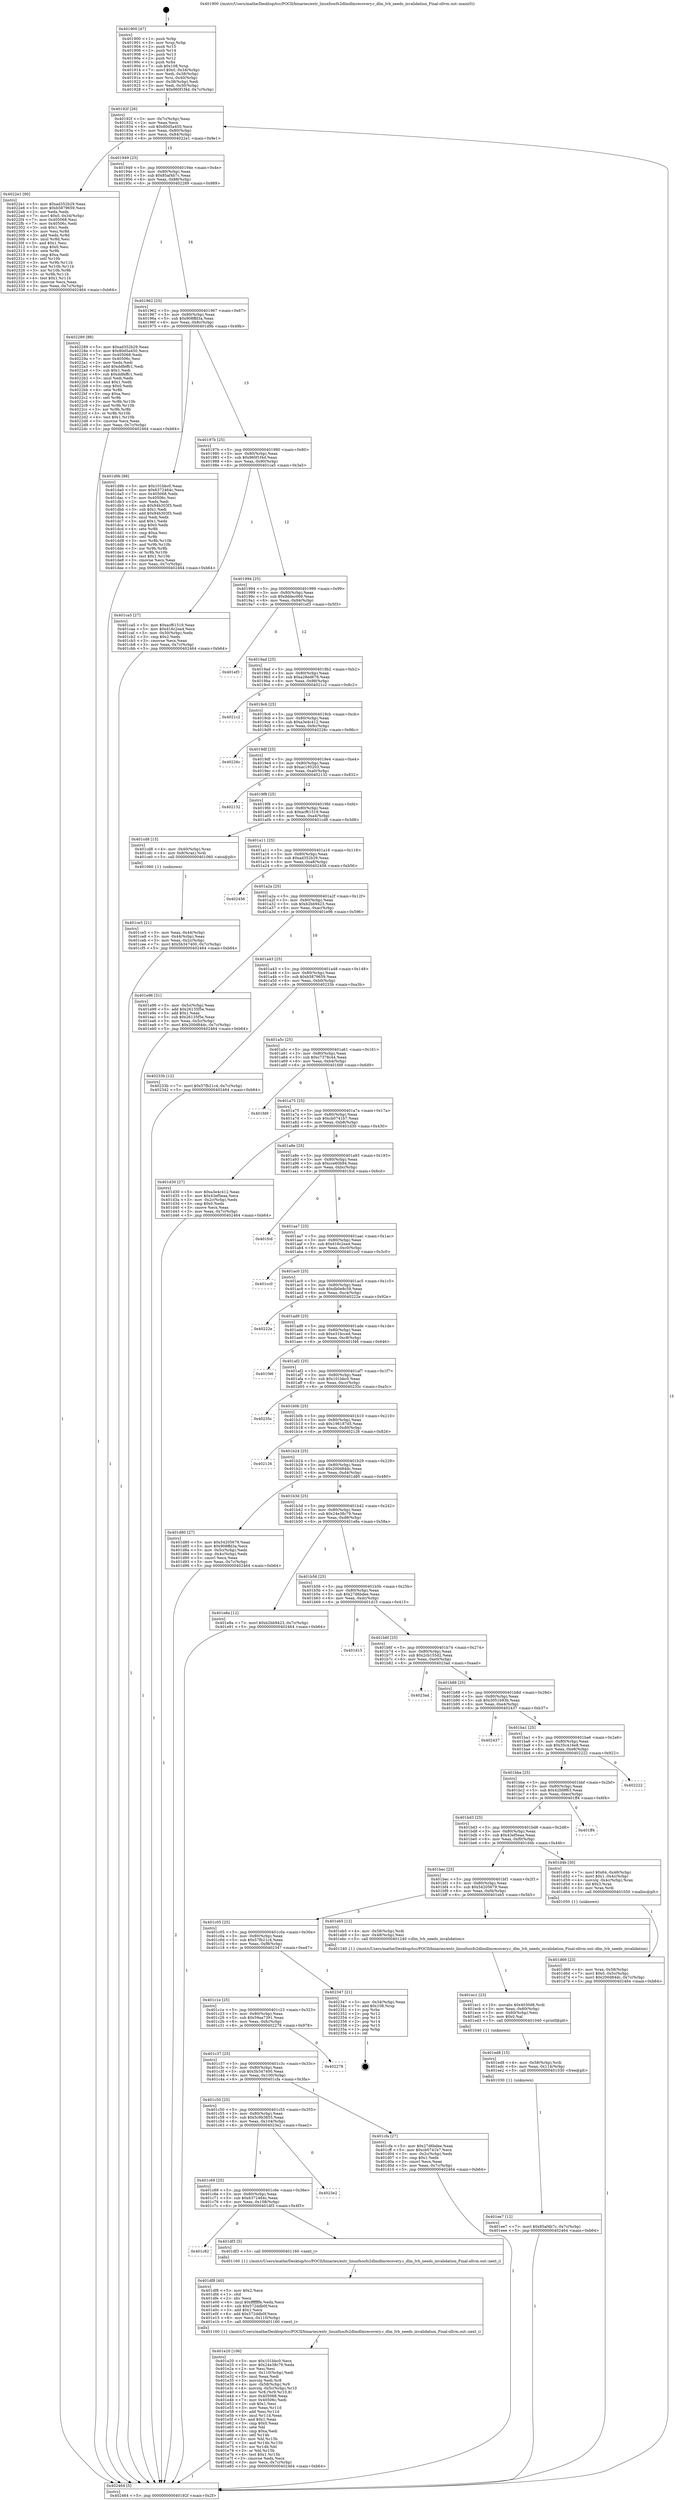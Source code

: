 digraph "0x401900" {
  label = "0x401900 (/mnt/c/Users/mathe/Desktop/tcc/POCII/binaries/extr_linuxfsocfs2dlmdlmrecovery.c_dlm_lvb_needs_invalidation_Final-ollvm.out::main(0))"
  labelloc = "t"
  node[shape=record]

  Entry [label="",width=0.3,height=0.3,shape=circle,fillcolor=black,style=filled]
  "0x40192f" [label="{
     0x40192f [26]\l
     | [instrs]\l
     &nbsp;&nbsp;0x40192f \<+3\>: mov -0x7c(%rbp),%eax\l
     &nbsp;&nbsp;0x401932 \<+2\>: mov %eax,%ecx\l
     &nbsp;&nbsp;0x401934 \<+6\>: sub $0x80d5a450,%ecx\l
     &nbsp;&nbsp;0x40193a \<+3\>: mov %eax,-0x80(%rbp)\l
     &nbsp;&nbsp;0x40193d \<+6\>: mov %ecx,-0x84(%rbp)\l
     &nbsp;&nbsp;0x401943 \<+6\>: je 00000000004022e1 \<main+0x9e1\>\l
  }"]
  "0x4022e1" [label="{
     0x4022e1 [90]\l
     | [instrs]\l
     &nbsp;&nbsp;0x4022e1 \<+5\>: mov $0xad352b29,%eax\l
     &nbsp;&nbsp;0x4022e6 \<+5\>: mov $0xb5879659,%ecx\l
     &nbsp;&nbsp;0x4022eb \<+2\>: xor %edx,%edx\l
     &nbsp;&nbsp;0x4022ed \<+7\>: movl $0x0,-0x34(%rbp)\l
     &nbsp;&nbsp;0x4022f4 \<+7\>: mov 0x405068,%esi\l
     &nbsp;&nbsp;0x4022fb \<+7\>: mov 0x40506c,%edi\l
     &nbsp;&nbsp;0x402302 \<+3\>: sub $0x1,%edx\l
     &nbsp;&nbsp;0x402305 \<+3\>: mov %esi,%r8d\l
     &nbsp;&nbsp;0x402308 \<+3\>: add %edx,%r8d\l
     &nbsp;&nbsp;0x40230b \<+4\>: imul %r8d,%esi\l
     &nbsp;&nbsp;0x40230f \<+3\>: and $0x1,%esi\l
     &nbsp;&nbsp;0x402312 \<+3\>: cmp $0x0,%esi\l
     &nbsp;&nbsp;0x402315 \<+4\>: sete %r9b\l
     &nbsp;&nbsp;0x402319 \<+3\>: cmp $0xa,%edi\l
     &nbsp;&nbsp;0x40231c \<+4\>: setl %r10b\l
     &nbsp;&nbsp;0x402320 \<+3\>: mov %r9b,%r11b\l
     &nbsp;&nbsp;0x402323 \<+3\>: and %r10b,%r11b\l
     &nbsp;&nbsp;0x402326 \<+3\>: xor %r10b,%r9b\l
     &nbsp;&nbsp;0x402329 \<+3\>: or %r9b,%r11b\l
     &nbsp;&nbsp;0x40232c \<+4\>: test $0x1,%r11b\l
     &nbsp;&nbsp;0x402330 \<+3\>: cmovne %ecx,%eax\l
     &nbsp;&nbsp;0x402333 \<+3\>: mov %eax,-0x7c(%rbp)\l
     &nbsp;&nbsp;0x402336 \<+5\>: jmp 0000000000402464 \<main+0xb64\>\l
  }"]
  "0x401949" [label="{
     0x401949 [25]\l
     | [instrs]\l
     &nbsp;&nbsp;0x401949 \<+5\>: jmp 000000000040194e \<main+0x4e\>\l
     &nbsp;&nbsp;0x40194e \<+3\>: mov -0x80(%rbp),%eax\l
     &nbsp;&nbsp;0x401951 \<+5\>: sub $0x85af4b7c,%eax\l
     &nbsp;&nbsp;0x401956 \<+6\>: mov %eax,-0x88(%rbp)\l
     &nbsp;&nbsp;0x40195c \<+6\>: je 0000000000402289 \<main+0x989\>\l
  }"]
  Exit [label="",width=0.3,height=0.3,shape=circle,fillcolor=black,style=filled,peripheries=2]
  "0x402289" [label="{
     0x402289 [88]\l
     | [instrs]\l
     &nbsp;&nbsp;0x402289 \<+5\>: mov $0xad352b29,%eax\l
     &nbsp;&nbsp;0x40228e \<+5\>: mov $0x80d5a450,%ecx\l
     &nbsp;&nbsp;0x402293 \<+7\>: mov 0x405068,%edx\l
     &nbsp;&nbsp;0x40229a \<+7\>: mov 0x40506c,%esi\l
     &nbsp;&nbsp;0x4022a1 \<+2\>: mov %edx,%edi\l
     &nbsp;&nbsp;0x4022a3 \<+6\>: add $0xddfeffc1,%edi\l
     &nbsp;&nbsp;0x4022a9 \<+3\>: sub $0x1,%edi\l
     &nbsp;&nbsp;0x4022ac \<+6\>: sub $0xddfeffc1,%edi\l
     &nbsp;&nbsp;0x4022b2 \<+3\>: imul %edi,%edx\l
     &nbsp;&nbsp;0x4022b5 \<+3\>: and $0x1,%edx\l
     &nbsp;&nbsp;0x4022b8 \<+3\>: cmp $0x0,%edx\l
     &nbsp;&nbsp;0x4022bb \<+4\>: sete %r8b\l
     &nbsp;&nbsp;0x4022bf \<+3\>: cmp $0xa,%esi\l
     &nbsp;&nbsp;0x4022c2 \<+4\>: setl %r9b\l
     &nbsp;&nbsp;0x4022c6 \<+3\>: mov %r8b,%r10b\l
     &nbsp;&nbsp;0x4022c9 \<+3\>: and %r9b,%r10b\l
     &nbsp;&nbsp;0x4022cc \<+3\>: xor %r9b,%r8b\l
     &nbsp;&nbsp;0x4022cf \<+3\>: or %r8b,%r10b\l
     &nbsp;&nbsp;0x4022d2 \<+4\>: test $0x1,%r10b\l
     &nbsp;&nbsp;0x4022d6 \<+3\>: cmovne %ecx,%eax\l
     &nbsp;&nbsp;0x4022d9 \<+3\>: mov %eax,-0x7c(%rbp)\l
     &nbsp;&nbsp;0x4022dc \<+5\>: jmp 0000000000402464 \<main+0xb64\>\l
  }"]
  "0x401962" [label="{
     0x401962 [25]\l
     | [instrs]\l
     &nbsp;&nbsp;0x401962 \<+5\>: jmp 0000000000401967 \<main+0x67\>\l
     &nbsp;&nbsp;0x401967 \<+3\>: mov -0x80(%rbp),%eax\l
     &nbsp;&nbsp;0x40196a \<+5\>: sub $0x908ffd3a,%eax\l
     &nbsp;&nbsp;0x40196f \<+6\>: mov %eax,-0x8c(%rbp)\l
     &nbsp;&nbsp;0x401975 \<+6\>: je 0000000000401d9b \<main+0x49b\>\l
  }"]
  "0x401ee7" [label="{
     0x401ee7 [12]\l
     | [instrs]\l
     &nbsp;&nbsp;0x401ee7 \<+7\>: movl $0x85af4b7c,-0x7c(%rbp)\l
     &nbsp;&nbsp;0x401eee \<+5\>: jmp 0000000000402464 \<main+0xb64\>\l
  }"]
  "0x401d9b" [label="{
     0x401d9b [88]\l
     | [instrs]\l
     &nbsp;&nbsp;0x401d9b \<+5\>: mov $0x101bbc0,%eax\l
     &nbsp;&nbsp;0x401da0 \<+5\>: mov $0x6372464c,%ecx\l
     &nbsp;&nbsp;0x401da5 \<+7\>: mov 0x405068,%edx\l
     &nbsp;&nbsp;0x401dac \<+7\>: mov 0x40506c,%esi\l
     &nbsp;&nbsp;0x401db3 \<+2\>: mov %edx,%edi\l
     &nbsp;&nbsp;0x401db5 \<+6\>: sub $0x94b303f3,%edi\l
     &nbsp;&nbsp;0x401dbb \<+3\>: sub $0x1,%edi\l
     &nbsp;&nbsp;0x401dbe \<+6\>: add $0x94b303f3,%edi\l
     &nbsp;&nbsp;0x401dc4 \<+3\>: imul %edi,%edx\l
     &nbsp;&nbsp;0x401dc7 \<+3\>: and $0x1,%edx\l
     &nbsp;&nbsp;0x401dca \<+3\>: cmp $0x0,%edx\l
     &nbsp;&nbsp;0x401dcd \<+4\>: sete %r8b\l
     &nbsp;&nbsp;0x401dd1 \<+3\>: cmp $0xa,%esi\l
     &nbsp;&nbsp;0x401dd4 \<+4\>: setl %r9b\l
     &nbsp;&nbsp;0x401dd8 \<+3\>: mov %r8b,%r10b\l
     &nbsp;&nbsp;0x401ddb \<+3\>: and %r9b,%r10b\l
     &nbsp;&nbsp;0x401dde \<+3\>: xor %r9b,%r8b\l
     &nbsp;&nbsp;0x401de1 \<+3\>: or %r8b,%r10b\l
     &nbsp;&nbsp;0x401de4 \<+4\>: test $0x1,%r10b\l
     &nbsp;&nbsp;0x401de8 \<+3\>: cmovne %ecx,%eax\l
     &nbsp;&nbsp;0x401deb \<+3\>: mov %eax,-0x7c(%rbp)\l
     &nbsp;&nbsp;0x401dee \<+5\>: jmp 0000000000402464 \<main+0xb64\>\l
  }"]
  "0x40197b" [label="{
     0x40197b [25]\l
     | [instrs]\l
     &nbsp;&nbsp;0x40197b \<+5\>: jmp 0000000000401980 \<main+0x80\>\l
     &nbsp;&nbsp;0x401980 \<+3\>: mov -0x80(%rbp),%eax\l
     &nbsp;&nbsp;0x401983 \<+5\>: sub $0x960f1f4d,%eax\l
     &nbsp;&nbsp;0x401988 \<+6\>: mov %eax,-0x90(%rbp)\l
     &nbsp;&nbsp;0x40198e \<+6\>: je 0000000000401ca5 \<main+0x3a5\>\l
  }"]
  "0x401ed8" [label="{
     0x401ed8 [15]\l
     | [instrs]\l
     &nbsp;&nbsp;0x401ed8 \<+4\>: mov -0x58(%rbp),%rdi\l
     &nbsp;&nbsp;0x401edc \<+6\>: mov %eax,-0x114(%rbp)\l
     &nbsp;&nbsp;0x401ee2 \<+5\>: call 0000000000401030 \<free@plt\>\l
     | [calls]\l
     &nbsp;&nbsp;0x401030 \{1\} (unknown)\l
  }"]
  "0x401ca5" [label="{
     0x401ca5 [27]\l
     | [instrs]\l
     &nbsp;&nbsp;0x401ca5 \<+5\>: mov $0xacf61519,%eax\l
     &nbsp;&nbsp;0x401caa \<+5\>: mov $0xd16c2ea4,%ecx\l
     &nbsp;&nbsp;0x401caf \<+3\>: mov -0x30(%rbp),%edx\l
     &nbsp;&nbsp;0x401cb2 \<+3\>: cmp $0x2,%edx\l
     &nbsp;&nbsp;0x401cb5 \<+3\>: cmovne %ecx,%eax\l
     &nbsp;&nbsp;0x401cb8 \<+3\>: mov %eax,-0x7c(%rbp)\l
     &nbsp;&nbsp;0x401cbb \<+5\>: jmp 0000000000402464 \<main+0xb64\>\l
  }"]
  "0x401994" [label="{
     0x401994 [25]\l
     | [instrs]\l
     &nbsp;&nbsp;0x401994 \<+5\>: jmp 0000000000401999 \<main+0x99\>\l
     &nbsp;&nbsp;0x401999 \<+3\>: mov -0x80(%rbp),%eax\l
     &nbsp;&nbsp;0x40199c \<+5\>: sub $0x9ddec069,%eax\l
     &nbsp;&nbsp;0x4019a1 \<+6\>: mov %eax,-0x94(%rbp)\l
     &nbsp;&nbsp;0x4019a7 \<+6\>: je 0000000000401ef3 \<main+0x5f3\>\l
  }"]
  "0x402464" [label="{
     0x402464 [5]\l
     | [instrs]\l
     &nbsp;&nbsp;0x402464 \<+5\>: jmp 000000000040192f \<main+0x2f\>\l
  }"]
  "0x401900" [label="{
     0x401900 [47]\l
     | [instrs]\l
     &nbsp;&nbsp;0x401900 \<+1\>: push %rbp\l
     &nbsp;&nbsp;0x401901 \<+3\>: mov %rsp,%rbp\l
     &nbsp;&nbsp;0x401904 \<+2\>: push %r15\l
     &nbsp;&nbsp;0x401906 \<+2\>: push %r14\l
     &nbsp;&nbsp;0x401908 \<+2\>: push %r13\l
     &nbsp;&nbsp;0x40190a \<+2\>: push %r12\l
     &nbsp;&nbsp;0x40190c \<+1\>: push %rbx\l
     &nbsp;&nbsp;0x40190d \<+7\>: sub $0x108,%rsp\l
     &nbsp;&nbsp;0x401914 \<+7\>: movl $0x0,-0x34(%rbp)\l
     &nbsp;&nbsp;0x40191b \<+3\>: mov %edi,-0x38(%rbp)\l
     &nbsp;&nbsp;0x40191e \<+4\>: mov %rsi,-0x40(%rbp)\l
     &nbsp;&nbsp;0x401922 \<+3\>: mov -0x38(%rbp),%edi\l
     &nbsp;&nbsp;0x401925 \<+3\>: mov %edi,-0x30(%rbp)\l
     &nbsp;&nbsp;0x401928 \<+7\>: movl $0x960f1f4d,-0x7c(%rbp)\l
  }"]
  "0x401ec1" [label="{
     0x401ec1 [23]\l
     | [instrs]\l
     &nbsp;&nbsp;0x401ec1 \<+10\>: movabs $0x4030d6,%rdi\l
     &nbsp;&nbsp;0x401ecb \<+3\>: mov %eax,-0x60(%rbp)\l
     &nbsp;&nbsp;0x401ece \<+3\>: mov -0x60(%rbp),%esi\l
     &nbsp;&nbsp;0x401ed1 \<+2\>: mov $0x0,%al\l
     &nbsp;&nbsp;0x401ed3 \<+5\>: call 0000000000401040 \<printf@plt\>\l
     | [calls]\l
     &nbsp;&nbsp;0x401040 \{1\} (unknown)\l
  }"]
  "0x401ef3" [label="{
     0x401ef3\l
  }", style=dashed]
  "0x4019ad" [label="{
     0x4019ad [25]\l
     | [instrs]\l
     &nbsp;&nbsp;0x4019ad \<+5\>: jmp 00000000004019b2 \<main+0xb2\>\l
     &nbsp;&nbsp;0x4019b2 \<+3\>: mov -0x80(%rbp),%eax\l
     &nbsp;&nbsp;0x4019b5 \<+5\>: sub $0xa28ed676,%eax\l
     &nbsp;&nbsp;0x4019ba \<+6\>: mov %eax,-0x98(%rbp)\l
     &nbsp;&nbsp;0x4019c0 \<+6\>: je 00000000004021c2 \<main+0x8c2\>\l
  }"]
  "0x401e20" [label="{
     0x401e20 [106]\l
     | [instrs]\l
     &nbsp;&nbsp;0x401e20 \<+5\>: mov $0x101bbc0,%ecx\l
     &nbsp;&nbsp;0x401e25 \<+5\>: mov $0x24e38c79,%edx\l
     &nbsp;&nbsp;0x401e2a \<+2\>: xor %esi,%esi\l
     &nbsp;&nbsp;0x401e2c \<+6\>: mov -0x110(%rbp),%edi\l
     &nbsp;&nbsp;0x401e32 \<+3\>: imul %eax,%edi\l
     &nbsp;&nbsp;0x401e35 \<+3\>: movslq %edi,%r8\l
     &nbsp;&nbsp;0x401e38 \<+4\>: mov -0x58(%rbp),%r9\l
     &nbsp;&nbsp;0x401e3c \<+4\>: movslq -0x5c(%rbp),%r10\l
     &nbsp;&nbsp;0x401e40 \<+4\>: mov %r8,(%r9,%r10,8)\l
     &nbsp;&nbsp;0x401e44 \<+7\>: mov 0x405068,%eax\l
     &nbsp;&nbsp;0x401e4b \<+7\>: mov 0x40506c,%edi\l
     &nbsp;&nbsp;0x401e52 \<+3\>: sub $0x1,%esi\l
     &nbsp;&nbsp;0x401e55 \<+3\>: mov %eax,%r11d\l
     &nbsp;&nbsp;0x401e58 \<+3\>: add %esi,%r11d\l
     &nbsp;&nbsp;0x401e5b \<+4\>: imul %r11d,%eax\l
     &nbsp;&nbsp;0x401e5f \<+3\>: and $0x1,%eax\l
     &nbsp;&nbsp;0x401e62 \<+3\>: cmp $0x0,%eax\l
     &nbsp;&nbsp;0x401e65 \<+3\>: sete %bl\l
     &nbsp;&nbsp;0x401e68 \<+3\>: cmp $0xa,%edi\l
     &nbsp;&nbsp;0x401e6b \<+4\>: setl %r14b\l
     &nbsp;&nbsp;0x401e6f \<+3\>: mov %bl,%r15b\l
     &nbsp;&nbsp;0x401e72 \<+3\>: and %r14b,%r15b\l
     &nbsp;&nbsp;0x401e75 \<+3\>: xor %r14b,%bl\l
     &nbsp;&nbsp;0x401e78 \<+3\>: or %bl,%r15b\l
     &nbsp;&nbsp;0x401e7b \<+4\>: test $0x1,%r15b\l
     &nbsp;&nbsp;0x401e7f \<+3\>: cmovne %edx,%ecx\l
     &nbsp;&nbsp;0x401e82 \<+3\>: mov %ecx,-0x7c(%rbp)\l
     &nbsp;&nbsp;0x401e85 \<+5\>: jmp 0000000000402464 \<main+0xb64\>\l
  }"]
  "0x4021c2" [label="{
     0x4021c2\l
  }", style=dashed]
  "0x4019c6" [label="{
     0x4019c6 [25]\l
     | [instrs]\l
     &nbsp;&nbsp;0x4019c6 \<+5\>: jmp 00000000004019cb \<main+0xcb\>\l
     &nbsp;&nbsp;0x4019cb \<+3\>: mov -0x80(%rbp),%eax\l
     &nbsp;&nbsp;0x4019ce \<+5\>: sub $0xa3e4c412,%eax\l
     &nbsp;&nbsp;0x4019d3 \<+6\>: mov %eax,-0x9c(%rbp)\l
     &nbsp;&nbsp;0x4019d9 \<+6\>: je 000000000040226c \<main+0x96c\>\l
  }"]
  "0x401df8" [label="{
     0x401df8 [40]\l
     | [instrs]\l
     &nbsp;&nbsp;0x401df8 \<+5\>: mov $0x2,%ecx\l
     &nbsp;&nbsp;0x401dfd \<+1\>: cltd\l
     &nbsp;&nbsp;0x401dfe \<+2\>: idiv %ecx\l
     &nbsp;&nbsp;0x401e00 \<+6\>: imul $0xfffffffe,%edx,%ecx\l
     &nbsp;&nbsp;0x401e06 \<+6\>: sub $0x572ddb0f,%ecx\l
     &nbsp;&nbsp;0x401e0c \<+3\>: add $0x1,%ecx\l
     &nbsp;&nbsp;0x401e0f \<+6\>: add $0x572ddb0f,%ecx\l
     &nbsp;&nbsp;0x401e15 \<+6\>: mov %ecx,-0x110(%rbp)\l
     &nbsp;&nbsp;0x401e1b \<+5\>: call 0000000000401160 \<next_i\>\l
     | [calls]\l
     &nbsp;&nbsp;0x401160 \{1\} (/mnt/c/Users/mathe/Desktop/tcc/POCII/binaries/extr_linuxfsocfs2dlmdlmrecovery.c_dlm_lvb_needs_invalidation_Final-ollvm.out::next_i)\l
  }"]
  "0x40226c" [label="{
     0x40226c\l
  }", style=dashed]
  "0x4019df" [label="{
     0x4019df [25]\l
     | [instrs]\l
     &nbsp;&nbsp;0x4019df \<+5\>: jmp 00000000004019e4 \<main+0xe4\>\l
     &nbsp;&nbsp;0x4019e4 \<+3\>: mov -0x80(%rbp),%eax\l
     &nbsp;&nbsp;0x4019e7 \<+5\>: sub $0xac195203,%eax\l
     &nbsp;&nbsp;0x4019ec \<+6\>: mov %eax,-0xa0(%rbp)\l
     &nbsp;&nbsp;0x4019f2 \<+6\>: je 0000000000402132 \<main+0x832\>\l
  }"]
  "0x401c82" [label="{
     0x401c82\l
  }", style=dashed]
  "0x402132" [label="{
     0x402132\l
  }", style=dashed]
  "0x4019f8" [label="{
     0x4019f8 [25]\l
     | [instrs]\l
     &nbsp;&nbsp;0x4019f8 \<+5\>: jmp 00000000004019fd \<main+0xfd\>\l
     &nbsp;&nbsp;0x4019fd \<+3\>: mov -0x80(%rbp),%eax\l
     &nbsp;&nbsp;0x401a00 \<+5\>: sub $0xacf61519,%eax\l
     &nbsp;&nbsp;0x401a05 \<+6\>: mov %eax,-0xa4(%rbp)\l
     &nbsp;&nbsp;0x401a0b \<+6\>: je 0000000000401cd8 \<main+0x3d8\>\l
  }"]
  "0x401df3" [label="{
     0x401df3 [5]\l
     | [instrs]\l
     &nbsp;&nbsp;0x401df3 \<+5\>: call 0000000000401160 \<next_i\>\l
     | [calls]\l
     &nbsp;&nbsp;0x401160 \{1\} (/mnt/c/Users/mathe/Desktop/tcc/POCII/binaries/extr_linuxfsocfs2dlmdlmrecovery.c_dlm_lvb_needs_invalidation_Final-ollvm.out::next_i)\l
  }"]
  "0x401cd8" [label="{
     0x401cd8 [13]\l
     | [instrs]\l
     &nbsp;&nbsp;0x401cd8 \<+4\>: mov -0x40(%rbp),%rax\l
     &nbsp;&nbsp;0x401cdc \<+4\>: mov 0x8(%rax),%rdi\l
     &nbsp;&nbsp;0x401ce0 \<+5\>: call 0000000000401060 \<atoi@plt\>\l
     | [calls]\l
     &nbsp;&nbsp;0x401060 \{1\} (unknown)\l
  }"]
  "0x401a11" [label="{
     0x401a11 [25]\l
     | [instrs]\l
     &nbsp;&nbsp;0x401a11 \<+5\>: jmp 0000000000401a16 \<main+0x116\>\l
     &nbsp;&nbsp;0x401a16 \<+3\>: mov -0x80(%rbp),%eax\l
     &nbsp;&nbsp;0x401a19 \<+5\>: sub $0xad352b29,%eax\l
     &nbsp;&nbsp;0x401a1e \<+6\>: mov %eax,-0xa8(%rbp)\l
     &nbsp;&nbsp;0x401a24 \<+6\>: je 0000000000402456 \<main+0xb56\>\l
  }"]
  "0x401ce5" [label="{
     0x401ce5 [21]\l
     | [instrs]\l
     &nbsp;&nbsp;0x401ce5 \<+3\>: mov %eax,-0x44(%rbp)\l
     &nbsp;&nbsp;0x401ce8 \<+3\>: mov -0x44(%rbp),%eax\l
     &nbsp;&nbsp;0x401ceb \<+3\>: mov %eax,-0x2c(%rbp)\l
     &nbsp;&nbsp;0x401cee \<+7\>: movl $0x5b347400,-0x7c(%rbp)\l
     &nbsp;&nbsp;0x401cf5 \<+5\>: jmp 0000000000402464 \<main+0xb64\>\l
  }"]
  "0x401c69" [label="{
     0x401c69 [25]\l
     | [instrs]\l
     &nbsp;&nbsp;0x401c69 \<+5\>: jmp 0000000000401c6e \<main+0x36e\>\l
     &nbsp;&nbsp;0x401c6e \<+3\>: mov -0x80(%rbp),%eax\l
     &nbsp;&nbsp;0x401c71 \<+5\>: sub $0x6372464c,%eax\l
     &nbsp;&nbsp;0x401c76 \<+6\>: mov %eax,-0x108(%rbp)\l
     &nbsp;&nbsp;0x401c7c \<+6\>: je 0000000000401df3 \<main+0x4f3\>\l
  }"]
  "0x402456" [label="{
     0x402456\l
  }", style=dashed]
  "0x401a2a" [label="{
     0x401a2a [25]\l
     | [instrs]\l
     &nbsp;&nbsp;0x401a2a \<+5\>: jmp 0000000000401a2f \<main+0x12f\>\l
     &nbsp;&nbsp;0x401a2f \<+3\>: mov -0x80(%rbp),%eax\l
     &nbsp;&nbsp;0x401a32 \<+5\>: sub $0xb2bb9423,%eax\l
     &nbsp;&nbsp;0x401a37 \<+6\>: mov %eax,-0xac(%rbp)\l
     &nbsp;&nbsp;0x401a3d \<+6\>: je 0000000000401e96 \<main+0x596\>\l
  }"]
  "0x4023e2" [label="{
     0x4023e2\l
  }", style=dashed]
  "0x401e96" [label="{
     0x401e96 [31]\l
     | [instrs]\l
     &nbsp;&nbsp;0x401e96 \<+3\>: mov -0x5c(%rbp),%eax\l
     &nbsp;&nbsp;0x401e99 \<+5\>: add $0x26135f5e,%eax\l
     &nbsp;&nbsp;0x401e9e \<+3\>: add $0x1,%eax\l
     &nbsp;&nbsp;0x401ea1 \<+5\>: sub $0x26135f5e,%eax\l
     &nbsp;&nbsp;0x401ea6 \<+3\>: mov %eax,-0x5c(%rbp)\l
     &nbsp;&nbsp;0x401ea9 \<+7\>: movl $0x200d84dc,-0x7c(%rbp)\l
     &nbsp;&nbsp;0x401eb0 \<+5\>: jmp 0000000000402464 \<main+0xb64\>\l
  }"]
  "0x401a43" [label="{
     0x401a43 [25]\l
     | [instrs]\l
     &nbsp;&nbsp;0x401a43 \<+5\>: jmp 0000000000401a48 \<main+0x148\>\l
     &nbsp;&nbsp;0x401a48 \<+3\>: mov -0x80(%rbp),%eax\l
     &nbsp;&nbsp;0x401a4b \<+5\>: sub $0xb5879659,%eax\l
     &nbsp;&nbsp;0x401a50 \<+6\>: mov %eax,-0xb0(%rbp)\l
     &nbsp;&nbsp;0x401a56 \<+6\>: je 000000000040233b \<main+0xa3b\>\l
  }"]
  "0x401d69" [label="{
     0x401d69 [23]\l
     | [instrs]\l
     &nbsp;&nbsp;0x401d69 \<+4\>: mov %rax,-0x58(%rbp)\l
     &nbsp;&nbsp;0x401d6d \<+7\>: movl $0x0,-0x5c(%rbp)\l
     &nbsp;&nbsp;0x401d74 \<+7\>: movl $0x200d84dc,-0x7c(%rbp)\l
     &nbsp;&nbsp;0x401d7b \<+5\>: jmp 0000000000402464 \<main+0xb64\>\l
  }"]
  "0x40233b" [label="{
     0x40233b [12]\l
     | [instrs]\l
     &nbsp;&nbsp;0x40233b \<+7\>: movl $0x57fb21c4,-0x7c(%rbp)\l
     &nbsp;&nbsp;0x402342 \<+5\>: jmp 0000000000402464 \<main+0xb64\>\l
  }"]
  "0x401a5c" [label="{
     0x401a5c [25]\l
     | [instrs]\l
     &nbsp;&nbsp;0x401a5c \<+5\>: jmp 0000000000401a61 \<main+0x161\>\l
     &nbsp;&nbsp;0x401a61 \<+3\>: mov -0x80(%rbp),%eax\l
     &nbsp;&nbsp;0x401a64 \<+5\>: sub $0xc7378c44,%eax\l
     &nbsp;&nbsp;0x401a69 \<+6\>: mov %eax,-0xb4(%rbp)\l
     &nbsp;&nbsp;0x401a6f \<+6\>: je 0000000000401fd9 \<main+0x6d9\>\l
  }"]
  "0x401c50" [label="{
     0x401c50 [25]\l
     | [instrs]\l
     &nbsp;&nbsp;0x401c50 \<+5\>: jmp 0000000000401c55 \<main+0x355\>\l
     &nbsp;&nbsp;0x401c55 \<+3\>: mov -0x80(%rbp),%eax\l
     &nbsp;&nbsp;0x401c58 \<+5\>: sub $0x5c9b3855,%eax\l
     &nbsp;&nbsp;0x401c5d \<+6\>: mov %eax,-0x104(%rbp)\l
     &nbsp;&nbsp;0x401c63 \<+6\>: je 00000000004023e2 \<main+0xae2\>\l
  }"]
  "0x401fd9" [label="{
     0x401fd9\l
  }", style=dashed]
  "0x401a75" [label="{
     0x401a75 [25]\l
     | [instrs]\l
     &nbsp;&nbsp;0x401a75 \<+5\>: jmp 0000000000401a7a \<main+0x17a\>\l
     &nbsp;&nbsp;0x401a7a \<+3\>: mov -0x80(%rbp),%eax\l
     &nbsp;&nbsp;0x401a7d \<+5\>: sub $0xcb0741b7,%eax\l
     &nbsp;&nbsp;0x401a82 \<+6\>: mov %eax,-0xb8(%rbp)\l
     &nbsp;&nbsp;0x401a88 \<+6\>: je 0000000000401d30 \<main+0x430\>\l
  }"]
  "0x401cfa" [label="{
     0x401cfa [27]\l
     | [instrs]\l
     &nbsp;&nbsp;0x401cfa \<+5\>: mov $0x27d6bdee,%eax\l
     &nbsp;&nbsp;0x401cff \<+5\>: mov $0xcb0741b7,%ecx\l
     &nbsp;&nbsp;0x401d04 \<+3\>: mov -0x2c(%rbp),%edx\l
     &nbsp;&nbsp;0x401d07 \<+3\>: cmp $0x1,%edx\l
     &nbsp;&nbsp;0x401d0a \<+3\>: cmovl %ecx,%eax\l
     &nbsp;&nbsp;0x401d0d \<+3\>: mov %eax,-0x7c(%rbp)\l
     &nbsp;&nbsp;0x401d10 \<+5\>: jmp 0000000000402464 \<main+0xb64\>\l
  }"]
  "0x401d30" [label="{
     0x401d30 [27]\l
     | [instrs]\l
     &nbsp;&nbsp;0x401d30 \<+5\>: mov $0xa3e4c412,%eax\l
     &nbsp;&nbsp;0x401d35 \<+5\>: mov $0x43ef5eaa,%ecx\l
     &nbsp;&nbsp;0x401d3a \<+3\>: mov -0x2c(%rbp),%edx\l
     &nbsp;&nbsp;0x401d3d \<+3\>: cmp $0x0,%edx\l
     &nbsp;&nbsp;0x401d40 \<+3\>: cmove %ecx,%eax\l
     &nbsp;&nbsp;0x401d43 \<+3\>: mov %eax,-0x7c(%rbp)\l
     &nbsp;&nbsp;0x401d46 \<+5\>: jmp 0000000000402464 \<main+0xb64\>\l
  }"]
  "0x401a8e" [label="{
     0x401a8e [25]\l
     | [instrs]\l
     &nbsp;&nbsp;0x401a8e \<+5\>: jmp 0000000000401a93 \<main+0x193\>\l
     &nbsp;&nbsp;0x401a93 \<+3\>: mov -0x80(%rbp),%eax\l
     &nbsp;&nbsp;0x401a96 \<+5\>: sub $0xcce60b94,%eax\l
     &nbsp;&nbsp;0x401a9b \<+6\>: mov %eax,-0xbc(%rbp)\l
     &nbsp;&nbsp;0x401aa1 \<+6\>: je 0000000000401fcd \<main+0x6cd\>\l
  }"]
  "0x401c37" [label="{
     0x401c37 [25]\l
     | [instrs]\l
     &nbsp;&nbsp;0x401c37 \<+5\>: jmp 0000000000401c3c \<main+0x33c\>\l
     &nbsp;&nbsp;0x401c3c \<+3\>: mov -0x80(%rbp),%eax\l
     &nbsp;&nbsp;0x401c3f \<+5\>: sub $0x5b347400,%eax\l
     &nbsp;&nbsp;0x401c44 \<+6\>: mov %eax,-0x100(%rbp)\l
     &nbsp;&nbsp;0x401c4a \<+6\>: je 0000000000401cfa \<main+0x3fa\>\l
  }"]
  "0x401fcd" [label="{
     0x401fcd\l
  }", style=dashed]
  "0x401aa7" [label="{
     0x401aa7 [25]\l
     | [instrs]\l
     &nbsp;&nbsp;0x401aa7 \<+5\>: jmp 0000000000401aac \<main+0x1ac\>\l
     &nbsp;&nbsp;0x401aac \<+3\>: mov -0x80(%rbp),%eax\l
     &nbsp;&nbsp;0x401aaf \<+5\>: sub $0xd16c2ea4,%eax\l
     &nbsp;&nbsp;0x401ab4 \<+6\>: mov %eax,-0xc0(%rbp)\l
     &nbsp;&nbsp;0x401aba \<+6\>: je 0000000000401cc0 \<main+0x3c0\>\l
  }"]
  "0x402278" [label="{
     0x402278\l
  }", style=dashed]
  "0x401cc0" [label="{
     0x401cc0\l
  }", style=dashed]
  "0x401ac0" [label="{
     0x401ac0 [25]\l
     | [instrs]\l
     &nbsp;&nbsp;0x401ac0 \<+5\>: jmp 0000000000401ac5 \<main+0x1c5\>\l
     &nbsp;&nbsp;0x401ac5 \<+3\>: mov -0x80(%rbp),%eax\l
     &nbsp;&nbsp;0x401ac8 \<+5\>: sub $0xdb0e8c59,%eax\l
     &nbsp;&nbsp;0x401acd \<+6\>: mov %eax,-0xc4(%rbp)\l
     &nbsp;&nbsp;0x401ad3 \<+6\>: je 000000000040222e \<main+0x92e\>\l
  }"]
  "0x401c1e" [label="{
     0x401c1e [25]\l
     | [instrs]\l
     &nbsp;&nbsp;0x401c1e \<+5\>: jmp 0000000000401c23 \<main+0x323\>\l
     &nbsp;&nbsp;0x401c23 \<+3\>: mov -0x80(%rbp),%eax\l
     &nbsp;&nbsp;0x401c26 \<+5\>: sub $0x59aa7391,%eax\l
     &nbsp;&nbsp;0x401c2b \<+6\>: mov %eax,-0xfc(%rbp)\l
     &nbsp;&nbsp;0x401c31 \<+6\>: je 0000000000402278 \<main+0x978\>\l
  }"]
  "0x40222e" [label="{
     0x40222e\l
  }", style=dashed]
  "0x401ad9" [label="{
     0x401ad9 [25]\l
     | [instrs]\l
     &nbsp;&nbsp;0x401ad9 \<+5\>: jmp 0000000000401ade \<main+0x1de\>\l
     &nbsp;&nbsp;0x401ade \<+3\>: mov -0x80(%rbp),%eax\l
     &nbsp;&nbsp;0x401ae1 \<+5\>: sub $0xe31bcced,%eax\l
     &nbsp;&nbsp;0x401ae6 \<+6\>: mov %eax,-0xc8(%rbp)\l
     &nbsp;&nbsp;0x401aec \<+6\>: je 0000000000401f46 \<main+0x646\>\l
  }"]
  "0x402347" [label="{
     0x402347 [21]\l
     | [instrs]\l
     &nbsp;&nbsp;0x402347 \<+3\>: mov -0x34(%rbp),%eax\l
     &nbsp;&nbsp;0x40234a \<+7\>: add $0x108,%rsp\l
     &nbsp;&nbsp;0x402351 \<+1\>: pop %rbx\l
     &nbsp;&nbsp;0x402352 \<+2\>: pop %r12\l
     &nbsp;&nbsp;0x402354 \<+2\>: pop %r13\l
     &nbsp;&nbsp;0x402356 \<+2\>: pop %r14\l
     &nbsp;&nbsp;0x402358 \<+2\>: pop %r15\l
     &nbsp;&nbsp;0x40235a \<+1\>: pop %rbp\l
     &nbsp;&nbsp;0x40235b \<+1\>: ret\l
  }"]
  "0x401f46" [label="{
     0x401f46\l
  }", style=dashed]
  "0x401af2" [label="{
     0x401af2 [25]\l
     | [instrs]\l
     &nbsp;&nbsp;0x401af2 \<+5\>: jmp 0000000000401af7 \<main+0x1f7\>\l
     &nbsp;&nbsp;0x401af7 \<+3\>: mov -0x80(%rbp),%eax\l
     &nbsp;&nbsp;0x401afa \<+5\>: sub $0x101bbc0,%eax\l
     &nbsp;&nbsp;0x401aff \<+6\>: mov %eax,-0xcc(%rbp)\l
     &nbsp;&nbsp;0x401b05 \<+6\>: je 000000000040235c \<main+0xa5c\>\l
  }"]
  "0x401c05" [label="{
     0x401c05 [25]\l
     | [instrs]\l
     &nbsp;&nbsp;0x401c05 \<+5\>: jmp 0000000000401c0a \<main+0x30a\>\l
     &nbsp;&nbsp;0x401c0a \<+3\>: mov -0x80(%rbp),%eax\l
     &nbsp;&nbsp;0x401c0d \<+5\>: sub $0x57fb21c4,%eax\l
     &nbsp;&nbsp;0x401c12 \<+6\>: mov %eax,-0xf8(%rbp)\l
     &nbsp;&nbsp;0x401c18 \<+6\>: je 0000000000402347 \<main+0xa47\>\l
  }"]
  "0x40235c" [label="{
     0x40235c\l
  }", style=dashed]
  "0x401b0b" [label="{
     0x401b0b [25]\l
     | [instrs]\l
     &nbsp;&nbsp;0x401b0b \<+5\>: jmp 0000000000401b10 \<main+0x210\>\l
     &nbsp;&nbsp;0x401b10 \<+3\>: mov -0x80(%rbp),%eax\l
     &nbsp;&nbsp;0x401b13 \<+5\>: sub $0x196187d5,%eax\l
     &nbsp;&nbsp;0x401b18 \<+6\>: mov %eax,-0xd0(%rbp)\l
     &nbsp;&nbsp;0x401b1e \<+6\>: je 0000000000402126 \<main+0x826\>\l
  }"]
  "0x401eb5" [label="{
     0x401eb5 [12]\l
     | [instrs]\l
     &nbsp;&nbsp;0x401eb5 \<+4\>: mov -0x58(%rbp),%rdi\l
     &nbsp;&nbsp;0x401eb9 \<+3\>: mov -0x48(%rbp),%esi\l
     &nbsp;&nbsp;0x401ebc \<+5\>: call 0000000000401240 \<dlm_lvb_needs_invalidation\>\l
     | [calls]\l
     &nbsp;&nbsp;0x401240 \{1\} (/mnt/c/Users/mathe/Desktop/tcc/POCII/binaries/extr_linuxfsocfs2dlmdlmrecovery.c_dlm_lvb_needs_invalidation_Final-ollvm.out::dlm_lvb_needs_invalidation)\l
  }"]
  "0x402126" [label="{
     0x402126\l
  }", style=dashed]
  "0x401b24" [label="{
     0x401b24 [25]\l
     | [instrs]\l
     &nbsp;&nbsp;0x401b24 \<+5\>: jmp 0000000000401b29 \<main+0x229\>\l
     &nbsp;&nbsp;0x401b29 \<+3\>: mov -0x80(%rbp),%eax\l
     &nbsp;&nbsp;0x401b2c \<+5\>: sub $0x200d84dc,%eax\l
     &nbsp;&nbsp;0x401b31 \<+6\>: mov %eax,-0xd4(%rbp)\l
     &nbsp;&nbsp;0x401b37 \<+6\>: je 0000000000401d80 \<main+0x480\>\l
  }"]
  "0x401bec" [label="{
     0x401bec [25]\l
     | [instrs]\l
     &nbsp;&nbsp;0x401bec \<+5\>: jmp 0000000000401bf1 \<main+0x2f1\>\l
     &nbsp;&nbsp;0x401bf1 \<+3\>: mov -0x80(%rbp),%eax\l
     &nbsp;&nbsp;0x401bf4 \<+5\>: sub $0x54205679,%eax\l
     &nbsp;&nbsp;0x401bf9 \<+6\>: mov %eax,-0xf4(%rbp)\l
     &nbsp;&nbsp;0x401bff \<+6\>: je 0000000000401eb5 \<main+0x5b5\>\l
  }"]
  "0x401d80" [label="{
     0x401d80 [27]\l
     | [instrs]\l
     &nbsp;&nbsp;0x401d80 \<+5\>: mov $0x54205679,%eax\l
     &nbsp;&nbsp;0x401d85 \<+5\>: mov $0x908ffd3a,%ecx\l
     &nbsp;&nbsp;0x401d8a \<+3\>: mov -0x5c(%rbp),%edx\l
     &nbsp;&nbsp;0x401d8d \<+3\>: cmp -0x4c(%rbp),%edx\l
     &nbsp;&nbsp;0x401d90 \<+3\>: cmovl %ecx,%eax\l
     &nbsp;&nbsp;0x401d93 \<+3\>: mov %eax,-0x7c(%rbp)\l
     &nbsp;&nbsp;0x401d96 \<+5\>: jmp 0000000000402464 \<main+0xb64\>\l
  }"]
  "0x401b3d" [label="{
     0x401b3d [25]\l
     | [instrs]\l
     &nbsp;&nbsp;0x401b3d \<+5\>: jmp 0000000000401b42 \<main+0x242\>\l
     &nbsp;&nbsp;0x401b42 \<+3\>: mov -0x80(%rbp),%eax\l
     &nbsp;&nbsp;0x401b45 \<+5\>: sub $0x24e38c79,%eax\l
     &nbsp;&nbsp;0x401b4a \<+6\>: mov %eax,-0xd8(%rbp)\l
     &nbsp;&nbsp;0x401b50 \<+6\>: je 0000000000401e8a \<main+0x58a\>\l
  }"]
  "0x401d4b" [label="{
     0x401d4b [30]\l
     | [instrs]\l
     &nbsp;&nbsp;0x401d4b \<+7\>: movl $0x64,-0x48(%rbp)\l
     &nbsp;&nbsp;0x401d52 \<+7\>: movl $0x1,-0x4c(%rbp)\l
     &nbsp;&nbsp;0x401d59 \<+4\>: movslq -0x4c(%rbp),%rax\l
     &nbsp;&nbsp;0x401d5d \<+4\>: shl $0x3,%rax\l
     &nbsp;&nbsp;0x401d61 \<+3\>: mov %rax,%rdi\l
     &nbsp;&nbsp;0x401d64 \<+5\>: call 0000000000401050 \<malloc@plt\>\l
     | [calls]\l
     &nbsp;&nbsp;0x401050 \{1\} (unknown)\l
  }"]
  "0x401e8a" [label="{
     0x401e8a [12]\l
     | [instrs]\l
     &nbsp;&nbsp;0x401e8a \<+7\>: movl $0xb2bb9423,-0x7c(%rbp)\l
     &nbsp;&nbsp;0x401e91 \<+5\>: jmp 0000000000402464 \<main+0xb64\>\l
  }"]
  "0x401b56" [label="{
     0x401b56 [25]\l
     | [instrs]\l
     &nbsp;&nbsp;0x401b56 \<+5\>: jmp 0000000000401b5b \<main+0x25b\>\l
     &nbsp;&nbsp;0x401b5b \<+3\>: mov -0x80(%rbp),%eax\l
     &nbsp;&nbsp;0x401b5e \<+5\>: sub $0x27d6bdee,%eax\l
     &nbsp;&nbsp;0x401b63 \<+6\>: mov %eax,-0xdc(%rbp)\l
     &nbsp;&nbsp;0x401b69 \<+6\>: je 0000000000401d15 \<main+0x415\>\l
  }"]
  "0x401bd3" [label="{
     0x401bd3 [25]\l
     | [instrs]\l
     &nbsp;&nbsp;0x401bd3 \<+5\>: jmp 0000000000401bd8 \<main+0x2d8\>\l
     &nbsp;&nbsp;0x401bd8 \<+3\>: mov -0x80(%rbp),%eax\l
     &nbsp;&nbsp;0x401bdb \<+5\>: sub $0x43ef5eaa,%eax\l
     &nbsp;&nbsp;0x401be0 \<+6\>: mov %eax,-0xf0(%rbp)\l
     &nbsp;&nbsp;0x401be6 \<+6\>: je 0000000000401d4b \<main+0x44b\>\l
  }"]
  "0x401d15" [label="{
     0x401d15\l
  }", style=dashed]
  "0x401b6f" [label="{
     0x401b6f [25]\l
     | [instrs]\l
     &nbsp;&nbsp;0x401b6f \<+5\>: jmp 0000000000401b74 \<main+0x274\>\l
     &nbsp;&nbsp;0x401b74 \<+3\>: mov -0x80(%rbp),%eax\l
     &nbsp;&nbsp;0x401b77 \<+5\>: sub $0x2cb155d2,%eax\l
     &nbsp;&nbsp;0x401b7c \<+6\>: mov %eax,-0xe0(%rbp)\l
     &nbsp;&nbsp;0x401b82 \<+6\>: je 00000000004023ad \<main+0xaad\>\l
  }"]
  "0x401ff4" [label="{
     0x401ff4\l
  }", style=dashed]
  "0x4023ad" [label="{
     0x4023ad\l
  }", style=dashed]
  "0x401b88" [label="{
     0x401b88 [25]\l
     | [instrs]\l
     &nbsp;&nbsp;0x401b88 \<+5\>: jmp 0000000000401b8d \<main+0x28d\>\l
     &nbsp;&nbsp;0x401b8d \<+3\>: mov -0x80(%rbp),%eax\l
     &nbsp;&nbsp;0x401b90 \<+5\>: sub $0x3051b93b,%eax\l
     &nbsp;&nbsp;0x401b95 \<+6\>: mov %eax,-0xe4(%rbp)\l
     &nbsp;&nbsp;0x401b9b \<+6\>: je 0000000000402437 \<main+0xb37\>\l
  }"]
  "0x401bba" [label="{
     0x401bba [25]\l
     | [instrs]\l
     &nbsp;&nbsp;0x401bba \<+5\>: jmp 0000000000401bbf \<main+0x2bf\>\l
     &nbsp;&nbsp;0x401bbf \<+3\>: mov -0x80(%rbp),%eax\l
     &nbsp;&nbsp;0x401bc2 \<+5\>: sub $0x42fd9f63,%eax\l
     &nbsp;&nbsp;0x401bc7 \<+6\>: mov %eax,-0xec(%rbp)\l
     &nbsp;&nbsp;0x401bcd \<+6\>: je 0000000000401ff4 \<main+0x6f4\>\l
  }"]
  "0x402437" [label="{
     0x402437\l
  }", style=dashed]
  "0x401ba1" [label="{
     0x401ba1 [25]\l
     | [instrs]\l
     &nbsp;&nbsp;0x401ba1 \<+5\>: jmp 0000000000401ba6 \<main+0x2a6\>\l
     &nbsp;&nbsp;0x401ba6 \<+3\>: mov -0x80(%rbp),%eax\l
     &nbsp;&nbsp;0x401ba9 \<+5\>: sub $0x35c416e8,%eax\l
     &nbsp;&nbsp;0x401bae \<+6\>: mov %eax,-0xe8(%rbp)\l
     &nbsp;&nbsp;0x401bb4 \<+6\>: je 0000000000402222 \<main+0x922\>\l
  }"]
  "0x402222" [label="{
     0x402222\l
  }", style=dashed]
  Entry -> "0x401900" [label=" 1"]
  "0x40192f" -> "0x4022e1" [label=" 1"]
  "0x40192f" -> "0x401949" [label=" 15"]
  "0x402347" -> Exit [label=" 1"]
  "0x401949" -> "0x402289" [label=" 1"]
  "0x401949" -> "0x401962" [label=" 14"]
  "0x40233b" -> "0x402464" [label=" 1"]
  "0x401962" -> "0x401d9b" [label=" 1"]
  "0x401962" -> "0x40197b" [label=" 13"]
  "0x4022e1" -> "0x402464" [label=" 1"]
  "0x40197b" -> "0x401ca5" [label=" 1"]
  "0x40197b" -> "0x401994" [label=" 12"]
  "0x401ca5" -> "0x402464" [label=" 1"]
  "0x401900" -> "0x40192f" [label=" 1"]
  "0x402464" -> "0x40192f" [label=" 15"]
  "0x402289" -> "0x402464" [label=" 1"]
  "0x401994" -> "0x401ef3" [label=" 0"]
  "0x401994" -> "0x4019ad" [label=" 12"]
  "0x401ee7" -> "0x402464" [label=" 1"]
  "0x4019ad" -> "0x4021c2" [label=" 0"]
  "0x4019ad" -> "0x4019c6" [label=" 12"]
  "0x401ed8" -> "0x401ee7" [label=" 1"]
  "0x4019c6" -> "0x40226c" [label=" 0"]
  "0x4019c6" -> "0x4019df" [label=" 12"]
  "0x401ec1" -> "0x401ed8" [label=" 1"]
  "0x4019df" -> "0x402132" [label=" 0"]
  "0x4019df" -> "0x4019f8" [label=" 12"]
  "0x401eb5" -> "0x401ec1" [label=" 1"]
  "0x4019f8" -> "0x401cd8" [label=" 1"]
  "0x4019f8" -> "0x401a11" [label=" 11"]
  "0x401cd8" -> "0x401ce5" [label=" 1"]
  "0x401ce5" -> "0x402464" [label=" 1"]
  "0x401e96" -> "0x402464" [label=" 1"]
  "0x401a11" -> "0x402456" [label=" 0"]
  "0x401a11" -> "0x401a2a" [label=" 11"]
  "0x401e20" -> "0x402464" [label=" 1"]
  "0x401a2a" -> "0x401e96" [label=" 1"]
  "0x401a2a" -> "0x401a43" [label=" 10"]
  "0x401df8" -> "0x401e20" [label=" 1"]
  "0x401a43" -> "0x40233b" [label=" 1"]
  "0x401a43" -> "0x401a5c" [label=" 9"]
  "0x401c69" -> "0x401c82" [label=" 0"]
  "0x401a5c" -> "0x401fd9" [label=" 0"]
  "0x401a5c" -> "0x401a75" [label=" 9"]
  "0x401c69" -> "0x401df3" [label=" 1"]
  "0x401a75" -> "0x401d30" [label=" 1"]
  "0x401a75" -> "0x401a8e" [label=" 8"]
  "0x401e8a" -> "0x402464" [label=" 1"]
  "0x401a8e" -> "0x401fcd" [label=" 0"]
  "0x401a8e" -> "0x401aa7" [label=" 8"]
  "0x401c50" -> "0x4023e2" [label=" 0"]
  "0x401aa7" -> "0x401cc0" [label=" 0"]
  "0x401aa7" -> "0x401ac0" [label=" 8"]
  "0x401df3" -> "0x401df8" [label=" 1"]
  "0x401ac0" -> "0x40222e" [label=" 0"]
  "0x401ac0" -> "0x401ad9" [label=" 8"]
  "0x401d80" -> "0x402464" [label=" 2"]
  "0x401ad9" -> "0x401f46" [label=" 0"]
  "0x401ad9" -> "0x401af2" [label=" 8"]
  "0x401d69" -> "0x402464" [label=" 1"]
  "0x401af2" -> "0x40235c" [label=" 0"]
  "0x401af2" -> "0x401b0b" [label=" 8"]
  "0x401d30" -> "0x402464" [label=" 1"]
  "0x401b0b" -> "0x402126" [label=" 0"]
  "0x401b0b" -> "0x401b24" [label=" 8"]
  "0x401cfa" -> "0x402464" [label=" 1"]
  "0x401b24" -> "0x401d80" [label=" 2"]
  "0x401b24" -> "0x401b3d" [label=" 6"]
  "0x401c37" -> "0x401cfa" [label=" 1"]
  "0x401b3d" -> "0x401e8a" [label=" 1"]
  "0x401b3d" -> "0x401b56" [label=" 5"]
  "0x401c50" -> "0x401c69" [label=" 1"]
  "0x401b56" -> "0x401d15" [label=" 0"]
  "0x401b56" -> "0x401b6f" [label=" 5"]
  "0x401c1e" -> "0x402278" [label=" 0"]
  "0x401b6f" -> "0x4023ad" [label=" 0"]
  "0x401b6f" -> "0x401b88" [label=" 5"]
  "0x401d9b" -> "0x402464" [label=" 1"]
  "0x401b88" -> "0x402437" [label=" 0"]
  "0x401b88" -> "0x401ba1" [label=" 5"]
  "0x401c05" -> "0x402347" [label=" 1"]
  "0x401ba1" -> "0x402222" [label=" 0"]
  "0x401ba1" -> "0x401bba" [label=" 5"]
  "0x401c05" -> "0x401c1e" [label=" 2"]
  "0x401bba" -> "0x401ff4" [label=" 0"]
  "0x401bba" -> "0x401bd3" [label=" 5"]
  "0x401c1e" -> "0x401c37" [label=" 2"]
  "0x401bd3" -> "0x401d4b" [label=" 1"]
  "0x401bd3" -> "0x401bec" [label=" 4"]
  "0x401c37" -> "0x401c50" [label=" 1"]
  "0x401bec" -> "0x401eb5" [label=" 1"]
  "0x401bec" -> "0x401c05" [label=" 3"]
  "0x401d4b" -> "0x401d69" [label=" 1"]
}
